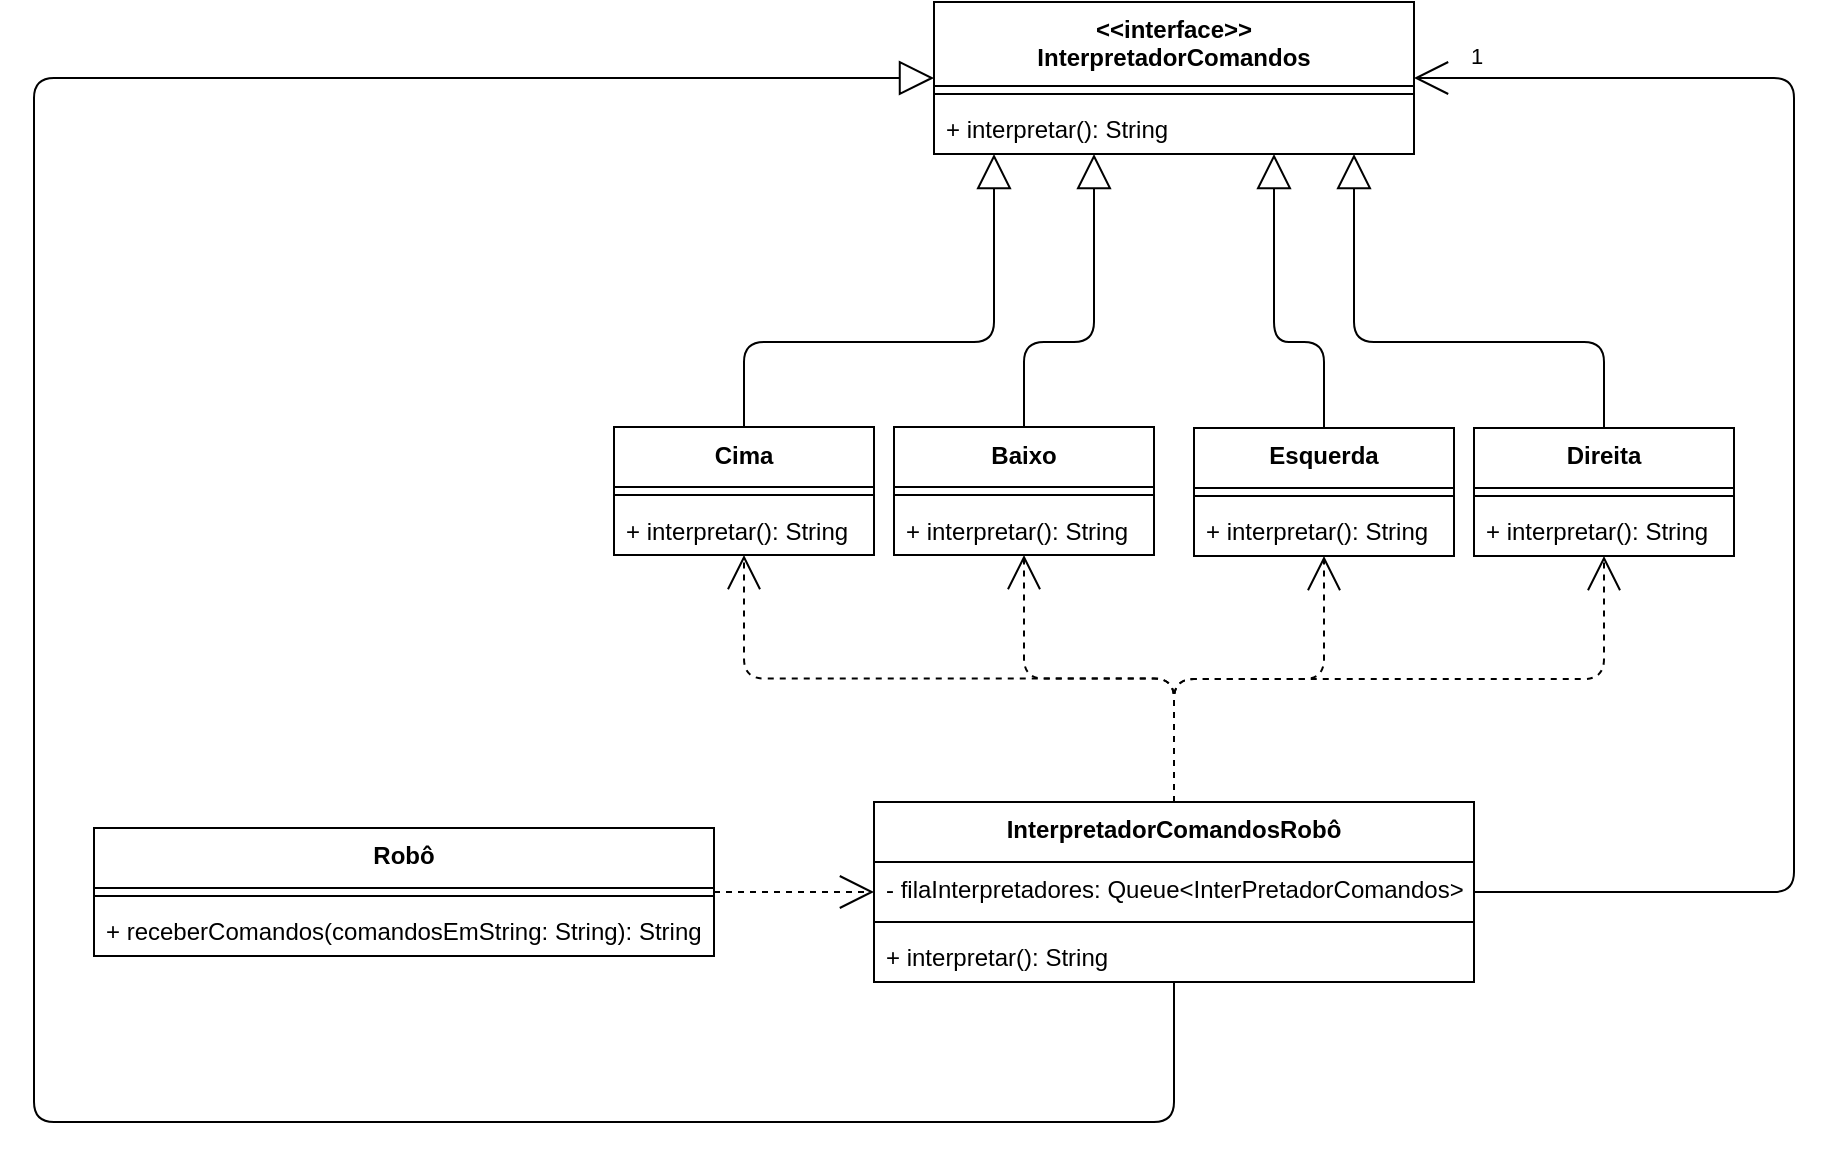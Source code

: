 <mxfile>
    <diagram name="Página-1" id="OQPNhpq00jlVtxKzGsJJ">
        <mxGraphModel dx="1591" dy="947" grid="1" gridSize="10" guides="1" tooltips="1" connect="1" arrows="1" fold="1" page="1" pageScale="1" pageWidth="827" pageHeight="1169" math="0" shadow="0">
            <root>
                <mxCell id="0"/>
                <mxCell id="1" parent="0"/>
                <mxCell id="2" value="&amp;lt;&amp;lt;interface&amp;gt;&amp;gt;&lt;br&gt;InterpretadorComandos" style="swimlane;fontStyle=1;align=center;verticalAlign=top;childLayout=stackLayout;horizontal=1;startSize=42;horizontalStack=0;resizeParent=1;resizeParentMax=0;resizeLast=0;collapsible=0;marginBottom=0;whiteSpace=wrap;html=1;" parent="1" vertex="1">
                    <mxGeometry x="70" y="340" width="240" height="76" as="geometry"/>
                </mxCell>
                <mxCell id="5" value="" style="line;strokeWidth=1;fillColor=none;align=left;verticalAlign=middle;spacingTop=-1;spacingLeft=3;spacingRight=3;rotatable=0;labelPosition=right;points=[];portConstraint=eastwest;strokeColor=inherit;" parent="2" vertex="1">
                    <mxGeometry y="42" width="240" height="8" as="geometry"/>
                </mxCell>
                <mxCell id="53" value="+ interpretar(): String" style="text;strokeColor=none;fillColor=none;align=left;verticalAlign=top;spacingLeft=4;spacingRight=4;overflow=hidden;rotatable=0;points=[[0,0.5],[1,0.5]];portConstraint=eastwest;whiteSpace=wrap;html=1;" parent="2" vertex="1">
                    <mxGeometry y="50" width="240" height="26" as="geometry"/>
                </mxCell>
                <mxCell id="80" style="edgeStyle=orthogonalEdgeStyle;html=1;endArrow=open;endFill=0;endSize=15;" edge="1" parent="1" source="55" target="2">
                    <mxGeometry relative="1" as="geometry">
                        <Array as="points">
                            <mxPoint x="500" y="785"/>
                            <mxPoint x="500" y="378"/>
                        </Array>
                    </mxGeometry>
                </mxCell>
                <mxCell id="91" value="1" style="edgeLabel;html=1;align=center;verticalAlign=middle;resizable=0;points=[];" vertex="1" connectable="0" parent="80">
                    <mxGeometry x="0.804" y="4" relative="1" as="geometry">
                        <mxPoint x="-43" y="-15" as="offset"/>
                    </mxGeometry>
                </mxCell>
                <mxCell id="81" style="edgeStyle=orthogonalEdgeStyle;html=1;endArrow=block;endFill=0;endSize=15;" edge="1" parent="1" source="55" target="2">
                    <mxGeometry relative="1" as="geometry">
                        <Array as="points">
                            <mxPoint x="190" y="900"/>
                            <mxPoint x="-380" y="900"/>
                            <mxPoint x="-380" y="378"/>
                        </Array>
                    </mxGeometry>
                </mxCell>
                <mxCell id="82" style="edgeStyle=orthogonalEdgeStyle;html=1;endArrow=open;endFill=0;endSize=15;dashed=1;" edge="1" parent="1" source="55" target="66">
                    <mxGeometry relative="1" as="geometry"/>
                </mxCell>
                <mxCell id="83" style="edgeStyle=orthogonalEdgeStyle;html=1;endArrow=open;endFill=0;endSize=15;dashed=1;" edge="1" parent="1" source="55" target="70">
                    <mxGeometry relative="1" as="geometry"/>
                </mxCell>
                <mxCell id="84" style="edgeStyle=orthogonalEdgeStyle;html=1;endArrow=open;endFill=0;endSize=15;dashed=1;" edge="1" parent="1" source="55" target="73">
                    <mxGeometry relative="1" as="geometry"/>
                </mxCell>
                <mxCell id="85" style="edgeStyle=orthogonalEdgeStyle;html=1;endArrow=open;endFill=0;endSize=15;dashed=1;" edge="1" parent="1" source="55" target="76">
                    <mxGeometry relative="1" as="geometry"/>
                </mxCell>
                <mxCell id="55" value="InterpretadorComandosRobô" style="swimlane;fontStyle=1;align=center;verticalAlign=top;childLayout=stackLayout;horizontal=1;startSize=30;horizontalStack=0;resizeParent=1;resizeParentMax=0;resizeLast=0;collapsible=0;marginBottom=0;whiteSpace=wrap;html=1;" parent="1" vertex="1">
                    <mxGeometry x="40" y="740" width="300" height="90" as="geometry"/>
                </mxCell>
                <mxCell id="61" value="- filaInterpretadores: Queue&amp;lt;InterPretadorComandos&amp;gt;" style="text;strokeColor=none;fillColor=none;align=left;verticalAlign=top;spacingLeft=4;spacingRight=4;overflow=hidden;rotatable=0;points=[[0,0.5],[1,0.5]];portConstraint=eastwest;whiteSpace=wrap;html=1;" vertex="1" parent="55">
                    <mxGeometry y="30" width="300" height="26" as="geometry"/>
                </mxCell>
                <mxCell id="56" value="" style="line;strokeWidth=1;fillColor=none;align=left;verticalAlign=middle;spacingTop=-1;spacingLeft=3;spacingRight=3;rotatable=0;labelPosition=right;points=[];portConstraint=eastwest;strokeColor=inherit;" parent="55" vertex="1">
                    <mxGeometry y="56" width="300" height="8" as="geometry"/>
                </mxCell>
                <mxCell id="57" value="+ interpretar(): String" style="text;strokeColor=none;fillColor=none;align=left;verticalAlign=top;spacingLeft=4;spacingRight=4;overflow=hidden;rotatable=0;points=[[0,0.5],[1,0.5]];portConstraint=eastwest;whiteSpace=wrap;html=1;" parent="55" vertex="1">
                    <mxGeometry y="64" width="300" height="26" as="geometry"/>
                </mxCell>
                <mxCell id="79" style="edgeStyle=none;html=1;endArrow=open;endFill=0;dashed=1;endSize=15;" edge="1" parent="1" source="62" target="55">
                    <mxGeometry relative="1" as="geometry"/>
                </mxCell>
                <mxCell id="62" value="Robô" style="swimlane;fontStyle=1;align=center;verticalAlign=top;childLayout=stackLayout;horizontal=1;startSize=30;horizontalStack=0;resizeParent=1;resizeParentMax=0;resizeLast=0;collapsible=0;marginBottom=0;whiteSpace=wrap;html=1;" vertex="1" parent="1">
                    <mxGeometry x="-350" y="753" width="310" height="64" as="geometry"/>
                </mxCell>
                <mxCell id="64" value="" style="line;strokeWidth=1;fillColor=none;align=left;verticalAlign=middle;spacingTop=-1;spacingLeft=3;spacingRight=3;rotatable=0;labelPosition=right;points=[];portConstraint=eastwest;strokeColor=inherit;" vertex="1" parent="62">
                    <mxGeometry y="30" width="310" height="8" as="geometry"/>
                </mxCell>
                <mxCell id="65" value="+ receberComandos(comandosEmString: String): String" style="text;strokeColor=none;fillColor=none;align=left;verticalAlign=top;spacingLeft=4;spacingRight=4;overflow=hidden;rotatable=0;points=[[0,0.5],[1,0.5]];portConstraint=eastwest;whiteSpace=wrap;html=1;" vertex="1" parent="62">
                    <mxGeometry y="38" width="310" height="26" as="geometry"/>
                </mxCell>
                <mxCell id="87" style="edgeStyle=orthogonalEdgeStyle;html=1;endArrow=block;endFill=0;endSize=15;" edge="1" parent="1" source="66" target="2">
                    <mxGeometry relative="1" as="geometry">
                        <Array as="points">
                            <mxPoint x="-25" y="510"/>
                            <mxPoint x="100" y="510"/>
                        </Array>
                    </mxGeometry>
                </mxCell>
                <mxCell id="66" value="Cima" style="swimlane;fontStyle=1;align=center;verticalAlign=top;childLayout=stackLayout;horizontal=1;startSize=30;horizontalStack=0;resizeParent=1;resizeParentMax=0;resizeLast=0;collapsible=0;marginBottom=0;whiteSpace=wrap;html=1;" vertex="1" parent="1">
                    <mxGeometry x="-90" y="552.5" width="130" height="64" as="geometry"/>
                </mxCell>
                <mxCell id="68" value="" style="line;strokeWidth=1;fillColor=none;align=left;verticalAlign=middle;spacingTop=-1;spacingLeft=3;spacingRight=3;rotatable=0;labelPosition=right;points=[];portConstraint=eastwest;strokeColor=inherit;" vertex="1" parent="66">
                    <mxGeometry y="30" width="130" height="8" as="geometry"/>
                </mxCell>
                <mxCell id="69" value="+ interpretar(): String" style="text;strokeColor=none;fillColor=none;align=left;verticalAlign=top;spacingLeft=4;spacingRight=4;overflow=hidden;rotatable=0;points=[[0,0.5],[1,0.5]];portConstraint=eastwest;whiteSpace=wrap;html=1;" vertex="1" parent="66">
                    <mxGeometry y="38" width="130" height="26" as="geometry"/>
                </mxCell>
                <mxCell id="88" style="edgeStyle=orthogonalEdgeStyle;html=1;endArrow=block;endFill=0;endSize=15;" edge="1" parent="1" source="70" target="2">
                    <mxGeometry relative="1" as="geometry">
                        <Array as="points">
                            <mxPoint x="115" y="510"/>
                            <mxPoint x="150" y="510"/>
                        </Array>
                    </mxGeometry>
                </mxCell>
                <mxCell id="70" value="Baixo" style="swimlane;fontStyle=1;align=center;verticalAlign=top;childLayout=stackLayout;horizontal=1;startSize=30;horizontalStack=0;resizeParent=1;resizeParentMax=0;resizeLast=0;collapsible=0;marginBottom=0;whiteSpace=wrap;html=1;" vertex="1" parent="1">
                    <mxGeometry x="50" y="552.5" width="130" height="64" as="geometry"/>
                </mxCell>
                <mxCell id="71" value="" style="line;strokeWidth=1;fillColor=none;align=left;verticalAlign=middle;spacingTop=-1;spacingLeft=3;spacingRight=3;rotatable=0;labelPosition=right;points=[];portConstraint=eastwest;strokeColor=inherit;" vertex="1" parent="70">
                    <mxGeometry y="30" width="130" height="8" as="geometry"/>
                </mxCell>
                <mxCell id="72" value="+ interpretar(): String" style="text;strokeColor=none;fillColor=none;align=left;verticalAlign=top;spacingLeft=4;spacingRight=4;overflow=hidden;rotatable=0;points=[[0,0.5],[1,0.5]];portConstraint=eastwest;whiteSpace=wrap;html=1;" vertex="1" parent="70">
                    <mxGeometry y="38" width="130" height="26" as="geometry"/>
                </mxCell>
                <mxCell id="89" style="edgeStyle=orthogonalEdgeStyle;html=1;endArrow=block;endFill=0;endSize=15;" edge="1" parent="1" source="73" target="2">
                    <mxGeometry relative="1" as="geometry">
                        <Array as="points">
                            <mxPoint x="265" y="510"/>
                            <mxPoint x="240" y="510"/>
                        </Array>
                    </mxGeometry>
                </mxCell>
                <mxCell id="73" value="Esquerda" style="swimlane;fontStyle=1;align=center;verticalAlign=top;childLayout=stackLayout;horizontal=1;startSize=30;horizontalStack=0;resizeParent=1;resizeParentMax=0;resizeLast=0;collapsible=0;marginBottom=0;whiteSpace=wrap;html=1;" vertex="1" parent="1">
                    <mxGeometry x="200" y="553" width="130" height="64" as="geometry"/>
                </mxCell>
                <mxCell id="74" value="" style="line;strokeWidth=1;fillColor=none;align=left;verticalAlign=middle;spacingTop=-1;spacingLeft=3;spacingRight=3;rotatable=0;labelPosition=right;points=[];portConstraint=eastwest;strokeColor=inherit;" vertex="1" parent="73">
                    <mxGeometry y="30" width="130" height="8" as="geometry"/>
                </mxCell>
                <mxCell id="75" value="+ interpretar(): String" style="text;strokeColor=none;fillColor=none;align=left;verticalAlign=top;spacingLeft=4;spacingRight=4;overflow=hidden;rotatable=0;points=[[0,0.5],[1,0.5]];portConstraint=eastwest;whiteSpace=wrap;html=1;" vertex="1" parent="73">
                    <mxGeometry y="38" width="130" height="26" as="geometry"/>
                </mxCell>
                <mxCell id="90" style="edgeStyle=orthogonalEdgeStyle;html=1;endArrow=block;endFill=0;endSize=15;" edge="1" parent="1" source="76" target="2">
                    <mxGeometry relative="1" as="geometry">
                        <Array as="points">
                            <mxPoint x="405" y="510"/>
                            <mxPoint x="280" y="510"/>
                        </Array>
                    </mxGeometry>
                </mxCell>
                <mxCell id="76" value="Direita" style="swimlane;fontStyle=1;align=center;verticalAlign=top;childLayout=stackLayout;horizontal=1;startSize=30;horizontalStack=0;resizeParent=1;resizeParentMax=0;resizeLast=0;collapsible=0;marginBottom=0;whiteSpace=wrap;html=1;" vertex="1" parent="1">
                    <mxGeometry x="340" y="553" width="130" height="64" as="geometry"/>
                </mxCell>
                <mxCell id="77" value="" style="line;strokeWidth=1;fillColor=none;align=left;verticalAlign=middle;spacingTop=-1;spacingLeft=3;spacingRight=3;rotatable=0;labelPosition=right;points=[];portConstraint=eastwest;strokeColor=inherit;" vertex="1" parent="76">
                    <mxGeometry y="30" width="130" height="8" as="geometry"/>
                </mxCell>
                <mxCell id="78" value="+ interpretar(): String" style="text;strokeColor=none;fillColor=none;align=left;verticalAlign=top;spacingLeft=4;spacingRight=4;overflow=hidden;rotatable=0;points=[[0,0.5],[1,0.5]];portConstraint=eastwest;whiteSpace=wrap;html=1;" vertex="1" parent="76">
                    <mxGeometry y="38" width="130" height="26" as="geometry"/>
                </mxCell>
            </root>
        </mxGraphModel>
    </diagram>
</mxfile>